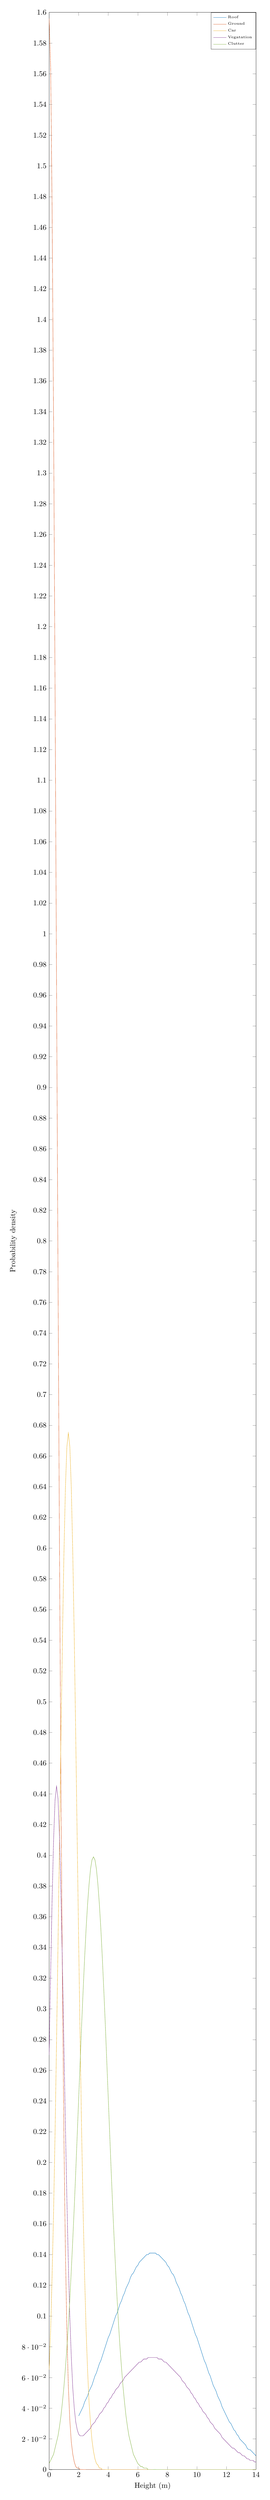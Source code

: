 % This file was created by matlab2tikz.
%
%The latest updates can be retrieved from
%  http://www.mathworks.com/matlabcentral/fileexchange/22022-matlab2tikz-matlab2tikz
%where you can also make suggestions and rate matlab2tikz.
%
\definecolor{mycolor1}{rgb}{0.0,0.447,0.741}%
\definecolor{mycolor2}{rgb}{0.85,0.325,0.098}%
\definecolor{mycolor3}{rgb}{0.929,0.694,0.125}%
\definecolor{mycolor4}{rgb}{0.494,0.184,0.556}%
\definecolor{mycolor5}{rgb}{0.466,0.674,0.188}%
%
\begin{tikzpicture}

\begin{axis}[%
width=0.8\linewidth,
height=0.2\textheight,
scale only axis,
ylabel near ticks,
xmin=0,
xmax=14,
ymin=0,
ymax=1.6,
xlabel={Height (m)},
ylabel={Probability density},
axis background/.style={fill=white},
legend style={legend cell align=left, align=left, draw=white!15!black, at={(1,1)},anchor=north east,font=\tiny}
]
\addplot [color=mycolor1]
  table[row sep=crcr]{%
2	0.035\\
2.1	0.037\\
2.2	0.039\\
2.3	0.041\\
2.4	0.044\\
2.5	0.046\\
2.6	0.048\\
2.7	0.051\\
2.8	0.053\\
2.9	0.055\\
3	0.058\\
3.1	0.061\\
3.2	0.063\\
3.3	0.066\\
3.4	0.069\\
3.5	0.071\\
3.6	0.074\\
3.7	0.077\\
3.8	0.08\\
3.9	0.083\\
4	0.086\\
4.1	0.088\\
4.2	0.091\\
4.3	0.094\\
4.4	0.097\\
4.5	0.1\\
4.6	0.102\\
4.7	0.105\\
4.8	0.108\\
4.9	0.11\\
5	0.113\\
5.1	0.115\\
5.2	0.118\\
5.3	0.12\\
5.4	0.122\\
5.5	0.125\\
5.6	0.127\\
5.7	0.128\\
5.8	0.13\\
5.9	0.132\\
6	0.133\\
6.1	0.135\\
6.2	0.136\\
6.3	0.137\\
6.4	0.138\\
6.5	0.139\\
6.6	0.14\\
6.7	0.14\\
6.8	0.141\\
6.9	0.141\\
7	0.141\\
7.1	0.141\\
7.2	0.141\\
7.3	0.14\\
7.4	0.14\\
7.5	0.139\\
7.6	0.138\\
7.7	0.137\\
7.8	0.136\\
7.9	0.135\\
8	0.133\\
8.1	0.132\\
8.2	0.13\\
8.3	0.128\\
8.4	0.127\\
8.5	0.125\\
8.6	0.122\\
8.7	0.12\\
8.8	0.118\\
8.9	0.115\\
9	0.113\\
9.1	0.11\\
9.2	0.108\\
9.3	0.105\\
9.4	0.102\\
9.5	0.1\\
9.6	0.097\\
9.7	0.094\\
9.8	0.091\\
9.9	0.088\\
10	0.086\\
10.1	0.083\\
10.2	0.08\\
10.3	0.077\\
10.4	0.074\\
10.5	0.071\\
10.6	0.069\\
10.7	0.066\\
10.8	0.063\\
10.9	0.061\\
11	0.058\\
11.1	0.055\\
11.2	0.053\\
11.3	0.051\\
11.4	0.048\\
11.5	0.046\\
11.6	0.044\\
11.7	0.041\\
11.8	0.039\\
11.9	0.037\\
12	0.035\\
12.1	0.033\\
12.2	0.031\\
12.3	0.03\\
12.4	0.028\\
12.5	0.026\\
12.6	0.025\\
12.7	0.023\\
12.8	0.022\\
12.9	0.02\\
13	0.019\\
13.1	0.018\\
13.2	0.017\\
13.3	0.016\\
13.4	0.014\\
13.5	0.013\\
13.6	0.013\\
13.7	0.012\\
13.8	0.011\\
13.9	0.01\\
14	0.009\\
};
\addlegendentry{Roof}

\addplot [color=mycolor2]
  table[row sep=crcr]{%
0	1.596\\
0.1	1.564\\
0.2	1.473\\
0.3	1.333\\
0.4	1.159\\
0.5	0.968\\
0.6	0.777\\
0.7	0.599\\
0.8	0.444\\
0.9	0.316\\
1	0.216\\
1.1	0.142\\
1.2	0.09\\
1.3	0.054\\
1.4	0.032\\
1.5	0.018\\
1.6	0.01\\
1.7	0.005\\
1.8	0.002\\
1.9	0.001\\
2	0.001\\
2.1	0.0\\
2.2	9.977e-05\\
2.3	4.056e-05\\
2.4	1.585e-05\\
2.5	5.947e-06\\
2.6	2.144e-06\\
2.7	7.429e-07\\
2.8	2.473e-07\\
2.9	7.909e-08\\
3	2.43e-08\\
3.1	7.175e-09\\
3.2	2.035e-09\\
3.3	5.547e-10\\
3.4	1.452e-10\\
3.5	3.654e-11\\
3.6	8.832e-12\\
3.7	2.051e-12\\
3.8	4.577e-13\\
3.9	9.811e-14\\
4	2.021e-14\\
4.1	3.999e-15\\
4.2	7.604e-16\\
4.3	1.389e-16\\
4.4	2.438e-17\\
4.5	4.112e-18\\
4.6	6.662e-19\\
4.7	1.037e-19\\
4.8	1.551e-20\\
4.9	2.229e-21\\
5	3.078e-22\\
5.1	4.083e-23\\
5.2	5.204e-24\\
5.3	6.372e-25\\
5.4	7.497e-26\\
5.5	8.475e-27\\
5.6	9.205e-28\\
5.7	9.605e-29\\
5.8	9.63e-30\\
5.9	9.277e-31\\
6	8.586e-32\\
6.1	7.634e-33\\
6.2	6.522e-34\\
6.3	5.354e-35\\
6.4	4.222e-36\\
6.5	3.2e-37\\
6.6	2.329e-38\\
6.7	1.629e-39\\
6.8	1.095e-40\\
6.9	7.07e-42\\
7	4.386e-43\\
7.1	2.615e-44\\
7.2	1.497e-45\\
7.3	8.239e-47\\
7.4	4.356e-48\\
7.5	2.212e-49\\
7.6	1.08e-50\\
7.7	5.062e-52\\
7.8	2.28e-53\\
7.9	9.87e-55\\
8	4.105e-56\\
8.1	1.64e-57\\
8.2	6.296e-59\\
8.3	2.322e-60\\
8.4	8.229e-62\\
8.5	2.802e-63\\
8.6	9.165e-65\\
8.7	2.881e-66\\
8.8	8.698e-68\\
8.9	2.524e-69\\
9	7.035e-71\\
9.1	1.884e-72\\
9.2	4.848e-74\\
9.3	1.199e-75\\
9.4	2.847e-77\\
9.5	6.499e-79\\
9.6	1.425e-80\\
9.7	3.002e-82\\
9.8	6.077e-84\\
9.9	1.182e-85\\
10	2.208e-87\\
10.1	3.965e-89\\
10.2	6.839e-91\\
10.3	1.133e-92\\
10.4	1.805e-94\\
10.5	2.761e-96\\
10.6	4.058e-98\\
10.7	5.731e-100\\
10.8	7.776e-102\\
10.9	1.014e-103\\
11	1.27e-105\\
11.1	1.528e-107\\
11.2	1.767e-109\\
11.3	1.963e-111\\
11.4	2.095e-113\\
11.5	2.148e-115\\
11.6	2.117e-117\\
11.7	2.004e-119\\
11.8	1.822e-121\\
11.9	1.593e-123\\
12	1.337e-125\\
12.1	1.079e-127\\
12.2	8.36e-130\\
12.3	6.225e-132\\
12.4	4.454e-134\\
12.5	3.062e-136\\
12.6	2.022e-138\\
12.7	1.283e-140\\
12.8	7.823e-143\\
12.9	4.582e-145\\
13	2.579e-147\\
13.1	1.394e-149\\
13.2	7.245e-152\\
13.3	3.616e-154\\
13.4	1.734e-156\\
13.5	7.992e-159\\
13.6	3.538e-161\\
13.7	1.505e-163\\
13.8	6.15e-166\\
13.9	2.415e-168\\
14	9.11e-171\\
};
\addlegendentry{Ground}

\addplot [color=mycolor3]
  table[row sep=crcr]{%
0	0.065\\
0.1	0.091\\
0.2	0.126\\
0.3	0.168\\
0.4	0.219\\
0.5	0.278\\
0.6	0.342\\
0.7	0.409\\
0.8	0.477\\
0.9	0.541\\
1	0.596\\
1.1	0.639\\
1.2	0.666\\
1.3	0.675\\
1.4	0.666\\
1.5	0.639\\
1.6	0.596\\
1.7	0.541\\
1.8	0.477\\
1.9	0.409\\
2	0.342\\
2.1	0.278\\
2.2	0.219\\
2.3	0.168\\
2.4	0.126\\
2.5	0.091\\
2.6	0.065\\
2.7	0.044\\
2.8	0.03\\
2.9	0.019\\
3	0.012\\
3.1	0.007\\
3.2	0.004\\
3.3	0.003\\
3.4	0.001\\
3.5	0.001\\
3.6	0.0\\
3.7	0.0\\
3.8	0.0\\
3.9	5.647e-05\\
4	2.705e-05\\
4.1	1.26e-05\\
4.2	5.709e-06\\
4.3	2.516e-06\\
4.4	1.078e-06\\
4.5	4.495e-07\\
4.6	1.823e-07\\
4.7	7.187e-08\\
4.8	2.756e-08\\
4.9	1.028e-08\\
5	3.73e-09\\
5.1	1.316e-09\\
5.2	4.518e-10\\
5.3	1.508e-10\\
5.4	4.896e-11\\
5.5	1.546e-11\\
5.6	4.747e-12\\
5.7	1.418e-12\\
5.8	4.12e-13\\
5.9	1.164e-13\\
6	3.199e-14\\
6.1	8.55e-15\\
6.2	2.223e-15\\
6.3	5.62e-16\\
6.4	1.382e-16\\
6.5	3.305e-17\\
6.6	7.689e-18\\
6.7	1.74e-18\\
6.8	3.828e-19\\
6.9	8.193e-20\\
7	1.705e-20\\
7.1	3.453e-21\\
7.2	6.799e-22\\
7.3	1.302e-22\\
7.4	2.425e-23\\
7.5	4.394e-24\\
7.6	7.743e-25\\
7.7	1.327e-25\\
7.8	2.212e-26\\
7.9	3.586e-27\\
8	5.654e-28\\
8.1	8.67e-29\\
8.2	1.293e-29\\
8.3	1.876e-30\\
8.4	2.647e-31\\
8.5	3.632e-32\\
8.6	4.848e-33\\
8.7	6.293e-34\\
8.8	7.946e-35\\
8.9	9.757e-36\\
9	1.165e-36\\
9.1	1.354e-37\\
9.2	1.529e-38\\
9.3	1.68e-39\\
9.4	1.796e-40\\
9.5	1.867e-41\\
9.6	1.887e-42\\
9.7	1.856e-43\\
9.8	1.775e-44\\
9.9	1.651e-45\\
10	1.493e-46\\
10.1	1.314e-47\\
10.2	1.124e-48\\
10.3	9.359e-50\\
10.4	7.577e-51\\
10.5	5.966e-52\\
10.6	4.568e-53\\
10.7	3.402e-54\\
10.8	2.465e-55\\
10.9	1.737e-56\\
11	1.19e-57\\
11.1	7.931e-59\\
11.2	5.141e-60\\
11.3	3.241e-61\\
11.4	1.987e-62\\
11.5	1.185e-63\\
11.6	6.875e-65\\
11.7	3.879e-66\\
11.8	2.128e-67\\
11.9	1.136e-68\\
12	5.896e-70\\
12.1	2.976e-71\\
12.2	1.461e-72\\
12.3	6.979e-74\\
12.4	3.241e-75\\
12.5	1.464e-76\\
12.6	6.434e-78\\
12.7	2.749e-79\\
12.8	1.143e-80\\
12.9	4.619e-82\\
13	1.816e-83\\
13.1	6.945e-85\\
13.2	2.583e-86\\
13.3	9.343e-88\\
13.4	3.287e-89\\
13.5	1.125e-90\\
13.6	3.743e-92\\
13.7	1.212e-93\\
13.8	3.815e-95\\
13.9	1.168e-96\\
14	3.478e-98\\
};
\addlegendentry{Car}

\addplot [color=mycolor4]
  table[row sep=crcr]{%
0	0.27\\
0.1	0.323\\
0.2	0.371\\
0.3	0.41\\
0.4	0.436\\
0.5	0.445\\
0.6	0.437\\
0.7	0.412\\
0.8	0.374\\
0.9	0.327\\
1	0.276\\
1.1	0.224\\
1.2	0.176\\
1.3	0.134\\
1.4	0.099\\
1.5	0.073\\
1.6	0.053\\
1.7	0.04\\
1.8	0.031\\
1.9	0.026\\
2	0.023\\
2.1	0.022\\
2.2	0.022\\
2.3	0.022\\
2.4	0.023\\
2.5	0.024\\
2.6	0.025\\
2.7	0.026\\
2.8	0.027\\
2.9	0.029\\
3	0.03\\
3.1	0.031\\
3.2	0.033\\
3.3	0.034\\
3.4	0.036\\
3.5	0.037\\
3.6	0.038\\
3.7	0.04\\
3.8	0.041\\
3.9	0.043\\
4	0.044\\
4.1	0.046\\
4.2	0.047\\
4.3	0.049\\
4.4	0.05\\
4.5	0.052\\
4.6	0.053\\
4.7	0.054\\
4.8	0.056\\
4.9	0.057\\
5	0.058\\
5.1	0.06\\
5.2	0.061\\
5.3	0.062\\
5.4	0.063\\
5.5	0.064\\
5.6	0.065\\
5.7	0.066\\
5.8	0.067\\
5.9	0.068\\
6	0.069\\
6.1	0.07\\
6.2	0.07\\
6.3	0.071\\
6.4	0.072\\
6.5	0.072\\
6.6	0.072\\
6.7	0.073\\
6.8	0.073\\
6.9	0.073\\
7	0.073\\
7.1	0.073\\
7.2	0.073\\
7.3	0.073\\
7.4	0.072\\
7.5	0.072\\
7.6	0.072\\
7.7	0.071\\
7.8	0.07\\
7.9	0.07\\
8	0.069\\
8.1	0.068\\
8.2	0.067\\
8.3	0.066\\
8.4	0.065\\
8.5	0.064\\
8.6	0.063\\
8.7	0.062\\
8.8	0.061\\
8.9	0.06\\
9	0.058\\
9.1	0.057\\
9.2	0.056\\
9.3	0.054\\
9.4	0.053\\
9.5	0.052\\
9.6	0.05\\
9.7	0.049\\
9.8	0.047\\
9.9	0.046\\
10	0.044\\
10.1	0.043\\
10.2	0.041\\
10.3	0.04\\
10.4	0.038\\
10.5	0.037\\
10.6	0.036\\
10.7	0.034\\
10.8	0.033\\
10.9	0.031\\
11	0.03\\
11.1	0.029\\
11.2	0.027\\
11.3	0.026\\
11.4	0.025\\
11.5	0.024\\
11.6	0.023\\
11.7	0.021\\
11.8	0.02\\
11.9	0.019\\
12	0.018\\
12.1	0.017\\
12.2	0.016\\
12.3	0.015\\
12.4	0.014\\
12.5	0.014\\
12.6	0.013\\
12.7	0.012\\
12.8	0.011\\
12.9	0.011\\
13	0.01\\
13.1	0.009\\
13.2	0.009\\
13.3	0.008\\
13.4	0.007\\
13.5	0.007\\
13.6	0.006\\
13.7	0.006\\
13.8	0.006\\
13.9	0.005\\
14	0.005\\
};
\addlegendentry{Vegatation}

\addplot [color=mycolor5]
  table[row sep=crcr]{%
0	0.004\\
0.1	0.006\\
0.2	0.008\\
0.3	0.01\\
0.4	0.014\\
0.5	0.018\\
0.6	0.022\\
0.7	0.028\\
0.8	0.035\\
0.9	0.044\\
1	0.054\\
1.1	0.066\\
1.2	0.079\\
1.3	0.094\\
1.4	0.111\\
1.5	0.13\\
1.6	0.15\\
1.7	0.171\\
1.8	0.194\\
1.9	0.218\\
2	0.242\\
2.1	0.266\\
2.2	0.29\\
2.3	0.312\\
2.4	0.333\\
2.5	0.352\\
2.6	0.368\\
2.7	0.381\\
2.8	0.391\\
2.9	0.397\\
3	0.399\\
3.1	0.397\\
3.2	0.391\\
3.3	0.381\\
3.4	0.368\\
3.5	0.352\\
3.6	0.333\\
3.7	0.312\\
3.8	0.29\\
3.9	0.266\\
4	0.242\\
4.1	0.218\\
4.2	0.194\\
4.3	0.171\\
4.4	0.15\\
4.5	0.13\\
4.6	0.111\\
4.7	0.094\\
4.8	0.079\\
4.9	0.066\\
5	0.054\\
5.1	0.044\\
5.2	0.035\\
5.3	0.028\\
5.4	0.022\\
5.5	0.018\\
5.6	0.014\\
5.7	0.01\\
5.8	0.008\\
5.9	0.006\\
6	0.004\\
6.1	0.003\\
6.2	0.002\\
6.3	0.002\\
6.4	0.001\\
6.5	0.001\\
6.6	0.001\\
6.7	0.0\\
6.8	0.0\\
6.9	0.0\\
7	0.0\\
7.1	8.926e-05\\
7.2	5.894e-05\\
7.3	3.854e-05\\
7.4	2.494e-05\\
7.5	1.598e-05\\
7.6	1.014e-05\\
7.7	6.37e-06\\
7.8	3.961e-06\\
7.9	2.439e-06\\
8	1.487e-06\\
8.1	8.972e-07\\
8.2	5.361e-07\\
8.3	3.171e-07\\
8.4	1.857e-07\\
8.5	1.077e-07\\
8.6	6.183e-08\\
8.7	3.514e-08\\
8.8	1.977e-08\\
8.9	1.102e-08\\
9	6.076e-09\\
9.1	3.318e-09\\
9.2	1.794e-09\\
9.3	9.601e-10\\
9.4	5.088e-10\\
9.5	2.67e-10\\
9.6	1.387e-10\\
9.7	7.131e-11\\
9.8	3.631e-11\\
9.9	1.83e-11\\
10	9.135e-12\\
10.1	4.514e-12\\
10.2	2.208e-12\\
10.3	1.069e-12\\
10.4	5.128e-13\\
10.5	2.434e-13\\
10.6	1.144e-13\\
10.7	5.324e-14\\
10.8	2.453e-14\\
10.9	1.119e-14\\
11	5.052e-15\\
11.1	2.259e-15\\
11.2	9.998e-16\\
11.3	4.382e-16\\
11.4	1.901e-16\\
11.5	8.166e-17\\
11.6	3.473e-17\\
11.7	1.462e-17\\
11.8	6.096e-18\\
11.9	2.516e-18\\
12	1.028e-18\\
12.1	4.159e-19\\
12.2	1.666e-19\\
12.3	6.605e-20\\
12.4	2.593e-20\\
12.5	1.008e-20\\
12.6	3.878e-21\\
12.7	1.477e-21\\
12.8	5.573e-22\\
12.9	2.081e-22\\
13	7.695e-23\\
13.1	2.817e-23\\
13.2	1.021e-23\\
13.3	3.662e-24\\
13.4	1.301e-24\\
13.5	4.575e-25\\
13.6	1.593e-25\\
13.7	5.492e-26\\
13.8	1.874e-26\\
13.9	6.334e-27\\
14	2.119e-27\\
};
\addlegendentry{Clutter}

\end{axis}
\end{tikzpicture}%